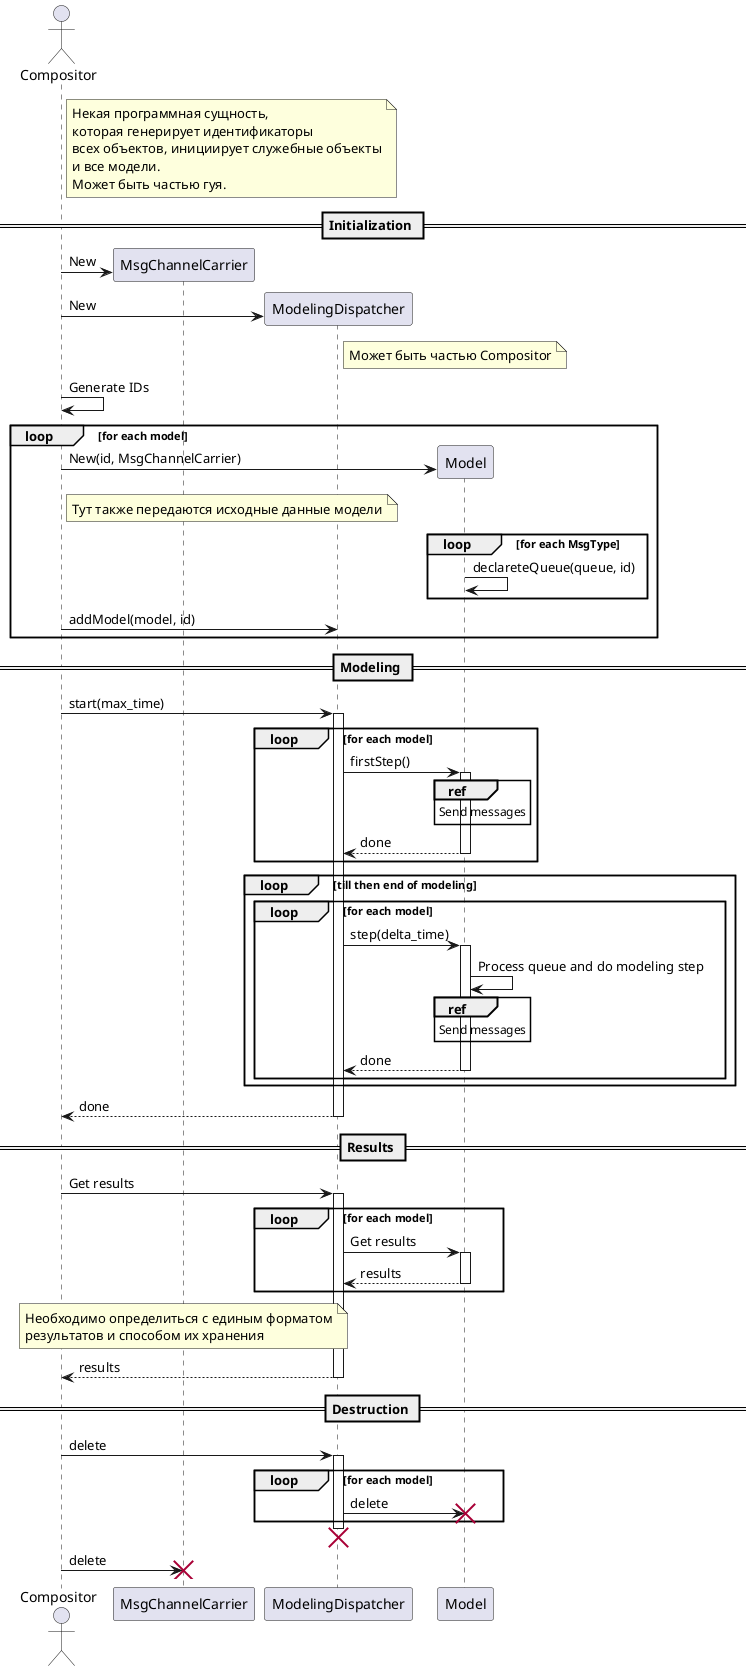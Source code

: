 @startuml

actor Compositor order 10

note right of Compositor
    Некая программная сущность,
    которая генерирует идентификаторы 
    всех объектов, инициирует служебные объекты
    и все модели.
    Может быть частью гуя.
end note 

== Initialization ==

create MsgChannelCarrier order 15
Compositor -> MsgChannelCarrier : New

create ModelingDispatcher order 20
Compositor -> ModelingDispatcher : New

note right of ModelingDispatcher
    Может быть частью Compositor
end note

Compositor -> Compositor : Generate IDs

loop for each model
    create Model order 30
    Compositor -> Model : New(id, MsgChannelCarrier)
    note right of Compositor : Тут также передаются исходные данные модели
    loop for each MsgType
        Model -> Model : declareteQueue(queue, id)
    end loop
    Compositor -> ModelingDispatcher : addModel(model, id)
end loop

== Modeling ==

Compositor -> ModelingDispatcher : start(max_time)
activate ModelingDispatcher

loop for each model
    ModelingDispatcher -> Model : firstStep()
    activate Model
    ref over Model : Send messages
    return done
end loop

loop till then end of modeling
    loop for each model
        ModelingDispatcher -> Model : step(delta_time)
        activate Model
        Model -> Model : Process queue and do modeling step
        ref over Model : Send messages
        return done
    end loop
end loop
return done

== Results ==

Compositor -> ModelingDispatcher : Get results
activate ModelingDispatcher
loop for each model
    ModelingDispatcher -> Model : Get results 
    activate Model
    return results 
end loop
note over MsgChannelCarrier
    Необходимо определиться с единым форматом
    результатов и способом их хранения 
end note
return results

== Destruction ==

Compositor -> ModelingDispatcher ++ : delete
loop for each model
    ModelingDispatcher -> Model !! : delete
end loop
destroy ModelingDispatcher

Compositor -> MsgChannelCarrier !! : delete

@enduml